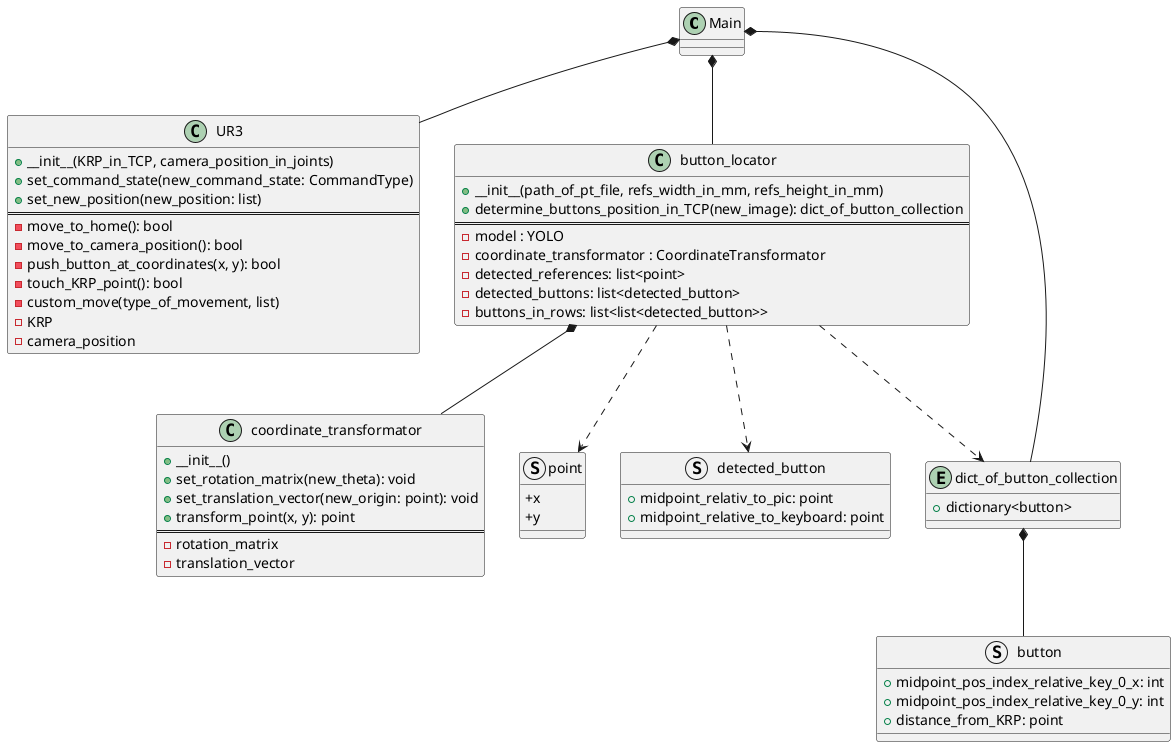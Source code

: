 @startuml
class Main {

}

class UR3 {
    +__init__(KRP_in_TCP, camera_position_in_joints)
    +set_command_state(new_command_state: CommandType)
    +set_new_position(new_position: list)
    ==
    -move_to_home(): bool
    -move_to_camera_position(): bool
    -push_button_at_coordinates(x, y): bool
    -touch_KRP_point(): bool
    -custom_move(type_of_movement, list)
    -KRP
    -camera_position
}

class button_locator {
    +__init__(path_of_pt_file, refs_width_in_mm, refs_height_in_mm)
    +determine_buttons_position_in_TCP(new_image): dict_of_button_collection
    ==
    -model : YOLO
    -coordinate_transformator : CoordinateTransformator
    -detected_references: list<point>
    -detected_buttons: list<detected_button>
    -buttons_in_rows: list<list<detected_button>>
}

class coordinate_transformator {
    +__init__()
    +set_rotation_matrix(new_theta): void
    +set_translation_vector(new_origin: point): void
    +transform_point(x, y): point
    ==
    -rotation_matrix
    -translation_vector
}

struct point {
    +x
    +y
}

struct detected_button {
    +midpoint_relativ_to_pic: point
    +midpoint_relative_to_keyboard: point
}

struct button {
    +midpoint_pos_index_relative_key_0_x: int
    +midpoint_pos_index_relative_key_0_y: int
    +distance_from_KRP: point
}

entity dict_of_button_collection {
    +dictionary<button>
}

Main *-- UR3
Main *-- button_locator
Main *-- dict_of_button_collection

button_locator *-- coordinate_transformator

button_locator ..> point
button_locator ..> detected_button
button_locator ..> dict_of_button_collection

dict_of_button_collection *-- button
@enduml
